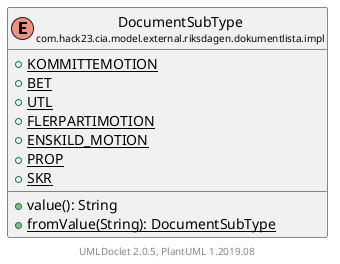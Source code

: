 @startuml
    set namespaceSeparator none
    hide empty fields
    hide empty methods

    enum "<size:14>DocumentSubType\n<size:10>com.hack23.cia.model.external.riksdagen.dokumentlista.impl" as com.hack23.cia.model.external.riksdagen.dokumentlista.impl.DocumentSubType [[DocumentSubType.html]] {
        {static} +KOMMITTEMOTION
        {static} +BET
        {static} +UTL
        {static} +FLERPARTIMOTION
        {static} +ENSKILD_MOTION
        {static} +PROP
        {static} +SKR
        +value(): String
        {static} +fromValue(String): DocumentSubType
    }

    center footer UMLDoclet 2.0.5, PlantUML 1.2019.08
@enduml
